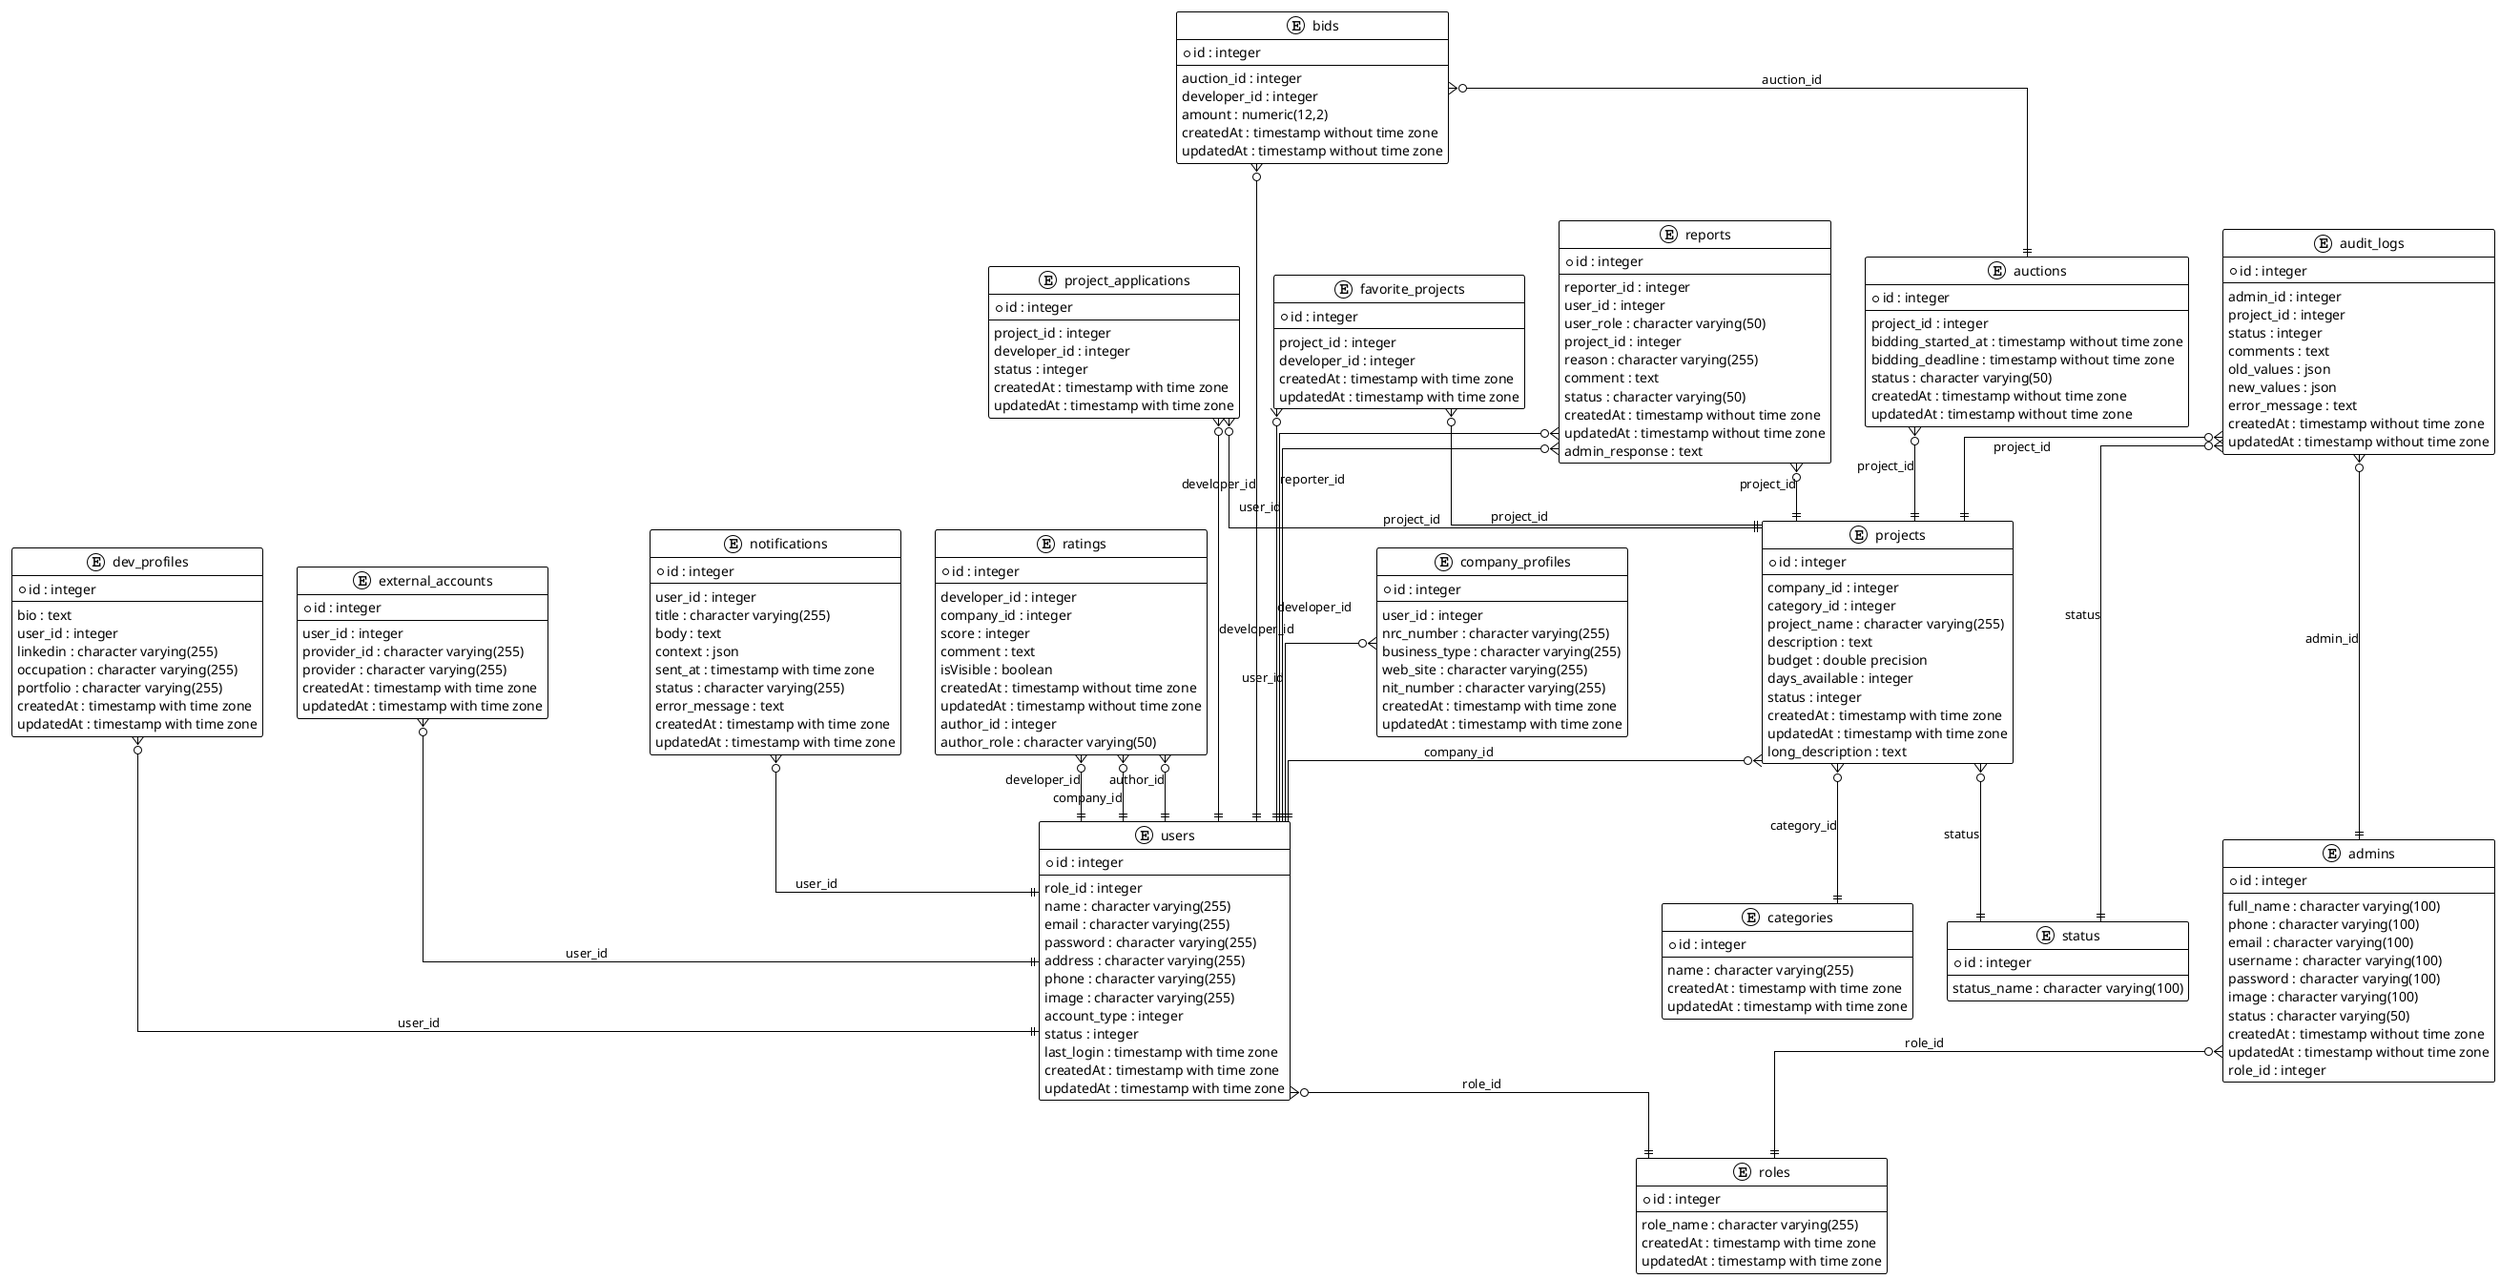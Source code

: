 @startuml
!theme plain
skinparam linetype ortho

entity "admins" {
  * id : integer
  --
  full_name : character varying(100)
  phone : character varying(100)
  email : character varying(100)
  username : character varying(100)
  password : character varying(100)
  image : character varying(100)
  status : character varying(50)
  createdAt : timestamp without time zone
  updatedAt : timestamp without time zone
  role_id : integer
}

entity "auctions" {
  * id : integer
  --
  project_id : integer
  bidding_started_at : timestamp without time zone
  bidding_deadline : timestamp without time zone
  status : character varying(50)
  createdAt : timestamp without time zone
  updatedAt : timestamp without time zone
}

entity "audit_logs" {
  * id : integer
  --
  admin_id : integer
  project_id : integer
  status : integer
  comments : text
  old_values : json
  new_values : json
  error_message : text
  createdAt : timestamp without time zone
  updatedAt : timestamp without time zone
}

entity "bids" {
  * id : integer
  --
  auction_id : integer
  developer_id : integer
  amount : numeric(12,2)
  createdAt : timestamp without time zone
  updatedAt : timestamp without time zone
}

entity "categories" {
  * id : integer
  --
  name : character varying(255)
  createdAt : timestamp with time zone
  updatedAt : timestamp with time zone
}

entity "company_profiles" {
  * id : integer
  --
  user_id : integer
  nrc_number : character varying(255)
  business_type : character varying(255)
  web_site : character varying(255)
  nit_number : character varying(255)
  createdAt : timestamp with time zone
  updatedAt : timestamp with time zone
}

entity "dev_profiles" {
  * id : integer
  --
  bio : text
  user_id : integer
  linkedin : character varying(255)
  occupation : character varying(255)
  portfolio : character varying(255)
  createdAt : timestamp with time zone
  updatedAt : timestamp with time zone
}

entity "external_accounts" {
  * id : integer
  --
  user_id : integer
  provider_id : character varying(255)
  provider : character varying(255)
  createdAt : timestamp with time zone
  updatedAt : timestamp with time zone
}

entity "favorite_projects" {
  * id : integer
  --
  project_id : integer
  developer_id : integer
  createdAt : timestamp with time zone
  updatedAt : timestamp with time zone
}

entity "notifications" {
  * id : integer
  --
  user_id : integer
  title : character varying(255)
  body : text
  context : json
  sent_at : timestamp with time zone
  status : character varying(255)
  error_message : text
  createdAt : timestamp with time zone
  updatedAt : timestamp with time zone
}

entity "project_applications" {
  * id : integer
  --
  project_id : integer
  developer_id : integer
  status : integer
  createdAt : timestamp with time zone
  updatedAt : timestamp with time zone
}

entity "projects" {
  * id : integer
  --
  company_id : integer
  category_id : integer
  project_name : character varying(255)
  description : text
  budget : double precision
  days_available : integer
  status : integer
  createdAt : timestamp with time zone
  updatedAt : timestamp with time zone
  long_description : text
}

entity "ratings" {
  * id : integer
  --
  developer_id : integer
  company_id : integer
  score : integer
  comment : text
  isVisible : boolean
  createdAt : timestamp without time zone
  updatedAt : timestamp without time zone
  author_id : integer
  author_role : character varying(50)
}

entity "reports" {
  * id : integer
  --
  reporter_id : integer
  user_id : integer
  user_role : character varying(50)
  project_id : integer
  reason : character varying(255)
  comment : text
  status : character varying(50)
  createdAt : timestamp without time zone
  updatedAt : timestamp without time zone
  admin_response : text
}

entity "roles" {
  * id : integer
  --
  role_name : character varying(255)
  createdAt : timestamp with time zone
  updatedAt : timestamp with time zone
}

entity "status" {
  * id : integer
  --
  status_name : character varying(100)
}

entity "users" {
  * id : integer
  --
  role_id : integer
  name : character varying(255)
  email : character varying(255)
  password : character varying(255)
  address : character varying(255)
  phone : character varying(255)
  image : character varying(255)
  account_type : integer
  status : integer
  last_login : timestamp with time zone
  createdAt : timestamp with time zone
  updatedAt : timestamp with time zone
}

' Relaciones
users }o--|| roles : role_id
admins }o--|| roles : role_id
company_profiles }o--|| users : user_id
dev_profiles }o--|| users : user_id
external_accounts }o--|| users : user_id
notifications }o--|| users : user_id
projects }o--|| users : company_id
projects }o--|| categories : category_id
projects }o--|| status : status
ratings }o--|| users : developer_id
ratings }o--|| users : company_id
ratings }o--|| users : author_id
reports }o--|| users : reporter_id
reports }o--|| users : user_id
reports }o--|| projects : project_id
auctions }o--|| projects : project_id
bids }o--|| auctions : auction_id
bids }o--|| users : developer_id
project_applications }o--|| projects : project_id
project_applications }o--|| users : developer_id
favorite_projects }o--|| projects : project_id
favorite_projects }o--|| users : developer_id
audit_logs }o--|| admins : admin_id
audit_logs }o--|| projects : project_id
audit_logs }o--|| status : status

@enduml